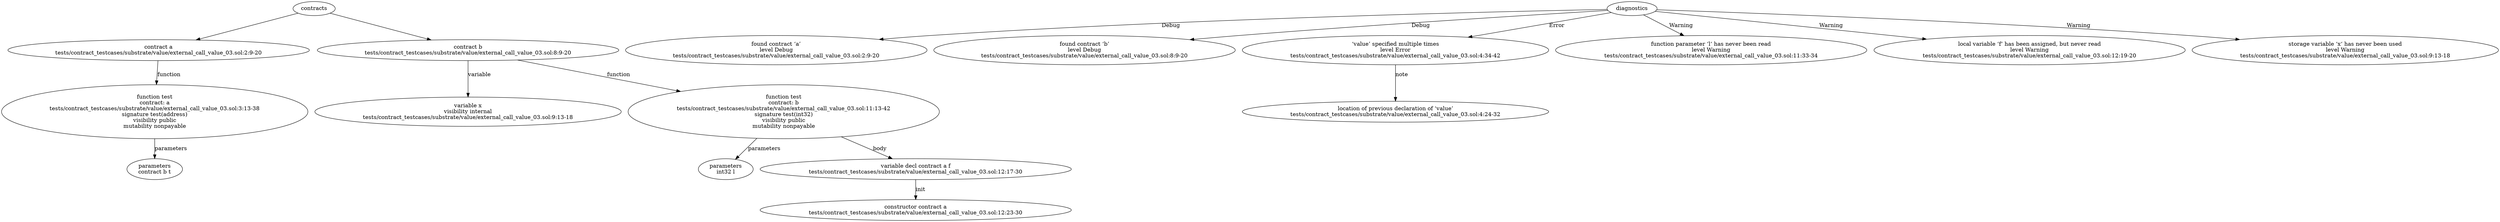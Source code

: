 strict digraph "tests/contract_testcases/substrate/value/external_call_value_03.sol" {
	contract [label="contract a\ntests/contract_testcases/substrate/value/external_call_value_03.sol:2:9-20"]
	test [label="function test\ncontract: a\ntests/contract_testcases/substrate/value/external_call_value_03.sol:3:13-38\nsignature test(address)\nvisibility public\nmutability nonpayable"]
	parameters [label="parameters\ncontract b t"]
	contract_4 [label="contract b\ntests/contract_testcases/substrate/value/external_call_value_03.sol:8:9-20"]
	var [label="variable x\nvisibility internal\ntests/contract_testcases/substrate/value/external_call_value_03.sol:9:13-18"]
	test_6 [label="function test\ncontract: b\ntests/contract_testcases/substrate/value/external_call_value_03.sol:11:13-42\nsignature test(int32)\nvisibility public\nmutability nonpayable"]
	parameters_7 [label="parameters\nint32 l"]
	var_decl [label="variable decl contract a f\ntests/contract_testcases/substrate/value/external_call_value_03.sol:12:17-30"]
	constructor [label="constructor contract a\ntests/contract_testcases/substrate/value/external_call_value_03.sol:12:23-30"]
	diagnostic [label="found contract ‘a’\nlevel Debug\ntests/contract_testcases/substrate/value/external_call_value_03.sol:2:9-20"]
	diagnostic_12 [label="found contract ‘b’\nlevel Debug\ntests/contract_testcases/substrate/value/external_call_value_03.sol:8:9-20"]
	diagnostic_13 [label="‘value’ specified multiple times\nlevel Error\ntests/contract_testcases/substrate/value/external_call_value_03.sol:4:34-42"]
	note [label="location of previous declaration of ‘value’\ntests/contract_testcases/substrate/value/external_call_value_03.sol:4:24-32"]
	diagnostic_15 [label="function parameter ‘l‘ has never been read\nlevel Warning\ntests/contract_testcases/substrate/value/external_call_value_03.sol:11:33-34"]
	diagnostic_16 [label="local variable ‘f‘ has been assigned, but never read\nlevel Warning\ntests/contract_testcases/substrate/value/external_call_value_03.sol:12:19-20"]
	diagnostic_17 [label="storage variable ‘x‘ has never been used\nlevel Warning\ntests/contract_testcases/substrate/value/external_call_value_03.sol:9:13-18"]
	contracts -> contract
	contract -> test [label="function"]
	test -> parameters [label="parameters"]
	contracts -> contract_4
	contract_4 -> var [label="variable"]
	contract_4 -> test_6 [label="function"]
	test_6 -> parameters_7 [label="parameters"]
	test_6 -> var_decl [label="body"]
	var_decl -> constructor [label="init"]
	diagnostics -> diagnostic [label="Debug"]
	diagnostics -> diagnostic_12 [label="Debug"]
	diagnostics -> diagnostic_13 [label="Error"]
	diagnostic_13 -> note [label="note"]
	diagnostics -> diagnostic_15 [label="Warning"]
	diagnostics -> diagnostic_16 [label="Warning"]
	diagnostics -> diagnostic_17 [label="Warning"]
}
